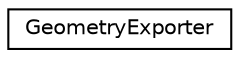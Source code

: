 digraph G
{
  edge [fontname="Helvetica",fontsize="10",labelfontname="Helvetica",labelfontsize="10"];
  node [fontname="Helvetica",fontsize="10",shape=record];
  rankdir=LR;
  Node1 [label="GeometryExporter",height=0.2,width=0.4,color="black", fillcolor="white", style="filled",URL="$dc/d02/classGeometryExporter.html"];
}
